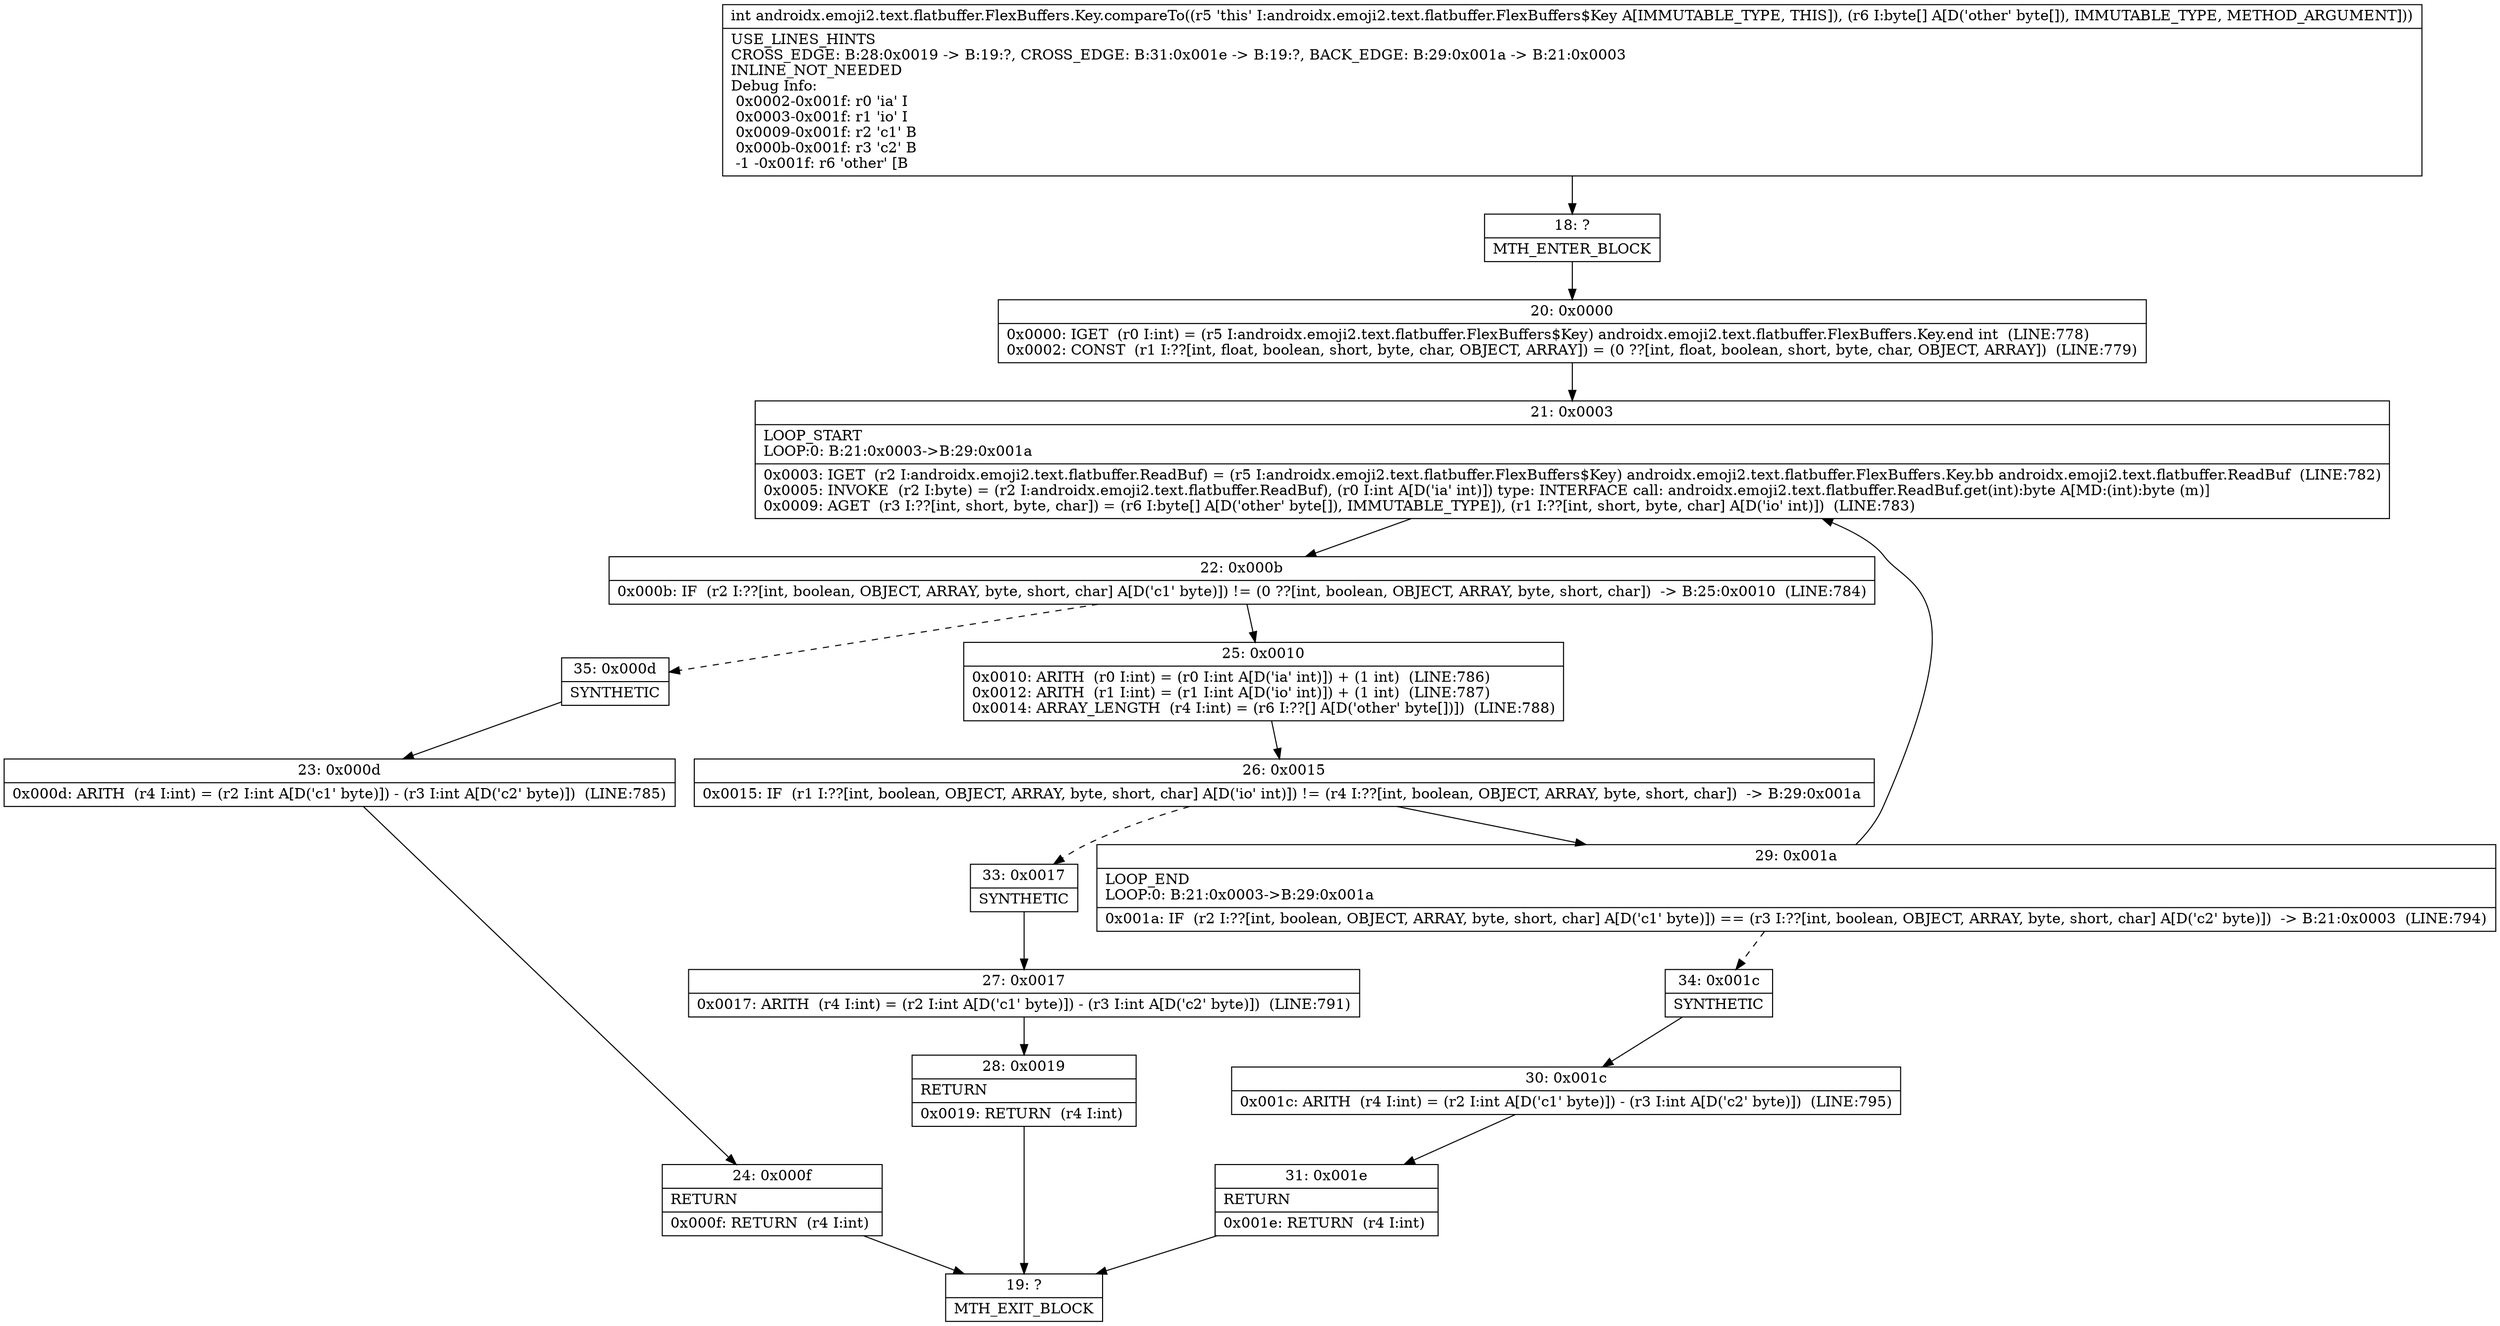 digraph "CFG forandroidx.emoji2.text.flatbuffer.FlexBuffers.Key.compareTo([B)I" {
Node_18 [shape=record,label="{18\:\ ?|MTH_ENTER_BLOCK\l}"];
Node_20 [shape=record,label="{20\:\ 0x0000|0x0000: IGET  (r0 I:int) = (r5 I:androidx.emoji2.text.flatbuffer.FlexBuffers$Key) androidx.emoji2.text.flatbuffer.FlexBuffers.Key.end int  (LINE:778)\l0x0002: CONST  (r1 I:??[int, float, boolean, short, byte, char, OBJECT, ARRAY]) = (0 ??[int, float, boolean, short, byte, char, OBJECT, ARRAY])  (LINE:779)\l}"];
Node_21 [shape=record,label="{21\:\ 0x0003|LOOP_START\lLOOP:0: B:21:0x0003\-\>B:29:0x001a\l|0x0003: IGET  (r2 I:androidx.emoji2.text.flatbuffer.ReadBuf) = (r5 I:androidx.emoji2.text.flatbuffer.FlexBuffers$Key) androidx.emoji2.text.flatbuffer.FlexBuffers.Key.bb androidx.emoji2.text.flatbuffer.ReadBuf  (LINE:782)\l0x0005: INVOKE  (r2 I:byte) = (r2 I:androidx.emoji2.text.flatbuffer.ReadBuf), (r0 I:int A[D('ia' int)]) type: INTERFACE call: androidx.emoji2.text.flatbuffer.ReadBuf.get(int):byte A[MD:(int):byte (m)]\l0x0009: AGET  (r3 I:??[int, short, byte, char]) = (r6 I:byte[] A[D('other' byte[]), IMMUTABLE_TYPE]), (r1 I:??[int, short, byte, char] A[D('io' int)])  (LINE:783)\l}"];
Node_22 [shape=record,label="{22\:\ 0x000b|0x000b: IF  (r2 I:??[int, boolean, OBJECT, ARRAY, byte, short, char] A[D('c1' byte)]) != (0 ??[int, boolean, OBJECT, ARRAY, byte, short, char])  \-\> B:25:0x0010  (LINE:784)\l}"];
Node_25 [shape=record,label="{25\:\ 0x0010|0x0010: ARITH  (r0 I:int) = (r0 I:int A[D('ia' int)]) + (1 int)  (LINE:786)\l0x0012: ARITH  (r1 I:int) = (r1 I:int A[D('io' int)]) + (1 int)  (LINE:787)\l0x0014: ARRAY_LENGTH  (r4 I:int) = (r6 I:??[] A[D('other' byte[])])  (LINE:788)\l}"];
Node_26 [shape=record,label="{26\:\ 0x0015|0x0015: IF  (r1 I:??[int, boolean, OBJECT, ARRAY, byte, short, char] A[D('io' int)]) != (r4 I:??[int, boolean, OBJECT, ARRAY, byte, short, char])  \-\> B:29:0x001a \l}"];
Node_29 [shape=record,label="{29\:\ 0x001a|LOOP_END\lLOOP:0: B:21:0x0003\-\>B:29:0x001a\l|0x001a: IF  (r2 I:??[int, boolean, OBJECT, ARRAY, byte, short, char] A[D('c1' byte)]) == (r3 I:??[int, boolean, OBJECT, ARRAY, byte, short, char] A[D('c2' byte)])  \-\> B:21:0x0003  (LINE:794)\l}"];
Node_34 [shape=record,label="{34\:\ 0x001c|SYNTHETIC\l}"];
Node_30 [shape=record,label="{30\:\ 0x001c|0x001c: ARITH  (r4 I:int) = (r2 I:int A[D('c1' byte)]) \- (r3 I:int A[D('c2' byte)])  (LINE:795)\l}"];
Node_31 [shape=record,label="{31\:\ 0x001e|RETURN\l|0x001e: RETURN  (r4 I:int) \l}"];
Node_19 [shape=record,label="{19\:\ ?|MTH_EXIT_BLOCK\l}"];
Node_33 [shape=record,label="{33\:\ 0x0017|SYNTHETIC\l}"];
Node_27 [shape=record,label="{27\:\ 0x0017|0x0017: ARITH  (r4 I:int) = (r2 I:int A[D('c1' byte)]) \- (r3 I:int A[D('c2' byte)])  (LINE:791)\l}"];
Node_28 [shape=record,label="{28\:\ 0x0019|RETURN\l|0x0019: RETURN  (r4 I:int) \l}"];
Node_35 [shape=record,label="{35\:\ 0x000d|SYNTHETIC\l}"];
Node_23 [shape=record,label="{23\:\ 0x000d|0x000d: ARITH  (r4 I:int) = (r2 I:int A[D('c1' byte)]) \- (r3 I:int A[D('c2' byte)])  (LINE:785)\l}"];
Node_24 [shape=record,label="{24\:\ 0x000f|RETURN\l|0x000f: RETURN  (r4 I:int) \l}"];
MethodNode[shape=record,label="{int androidx.emoji2.text.flatbuffer.FlexBuffers.Key.compareTo((r5 'this' I:androidx.emoji2.text.flatbuffer.FlexBuffers$Key A[IMMUTABLE_TYPE, THIS]), (r6 I:byte[] A[D('other' byte[]), IMMUTABLE_TYPE, METHOD_ARGUMENT]))  | USE_LINES_HINTS\lCROSS_EDGE: B:28:0x0019 \-\> B:19:?, CROSS_EDGE: B:31:0x001e \-\> B:19:?, BACK_EDGE: B:29:0x001a \-\> B:21:0x0003\lINLINE_NOT_NEEDED\lDebug Info:\l  0x0002\-0x001f: r0 'ia' I\l  0x0003\-0x001f: r1 'io' I\l  0x0009\-0x001f: r2 'c1' B\l  0x000b\-0x001f: r3 'c2' B\l  \-1 \-0x001f: r6 'other' [B\l}"];
MethodNode -> Node_18;Node_18 -> Node_20;
Node_20 -> Node_21;
Node_21 -> Node_22;
Node_22 -> Node_25;
Node_22 -> Node_35[style=dashed];
Node_25 -> Node_26;
Node_26 -> Node_29;
Node_26 -> Node_33[style=dashed];
Node_29 -> Node_21;
Node_29 -> Node_34[style=dashed];
Node_34 -> Node_30;
Node_30 -> Node_31;
Node_31 -> Node_19;
Node_33 -> Node_27;
Node_27 -> Node_28;
Node_28 -> Node_19;
Node_35 -> Node_23;
Node_23 -> Node_24;
Node_24 -> Node_19;
}

